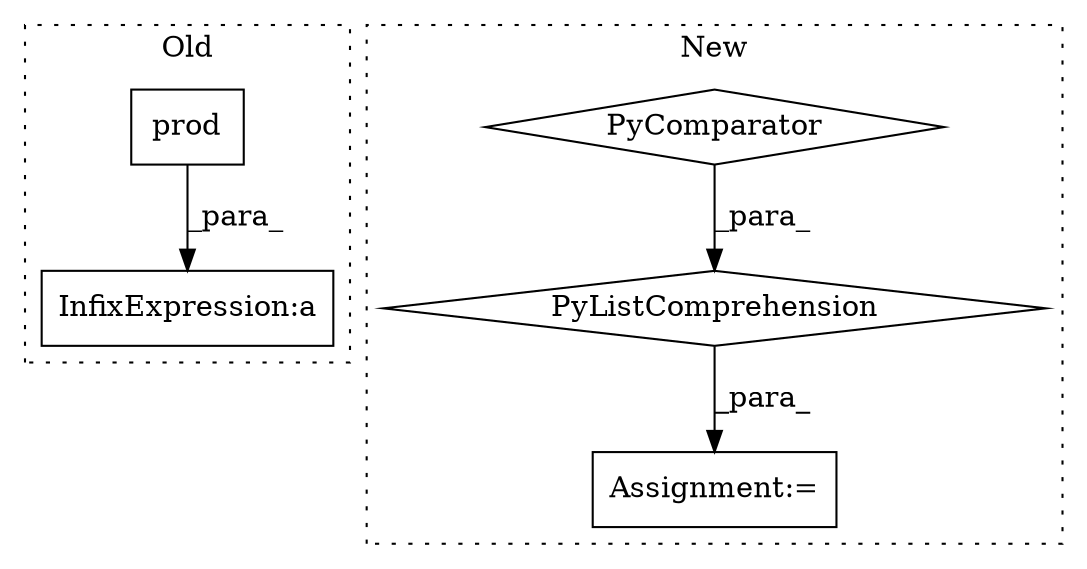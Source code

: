 digraph G {
subgraph cluster0 {
1 [label="prod" a="32" s="9083,9117" l="5,1" shape="box"];
5 [label="InfixExpression:a" a="27" s="9301" l="3" shape="box"];
label = "Old";
style="dotted";
}
subgraph cluster1 {
2 [label="PyListComprehension" a="109" s="8530" l="145" shape="diamond"];
3 [label="PyComparator" a="113" s="8622" l="45" shape="diamond"];
4 [label="Assignment:=" a="7" s="8679" l="1" shape="box"];
label = "New";
style="dotted";
}
1 -> 5 [label="_para_"];
2 -> 4 [label="_para_"];
3 -> 2 [label="_para_"];
}